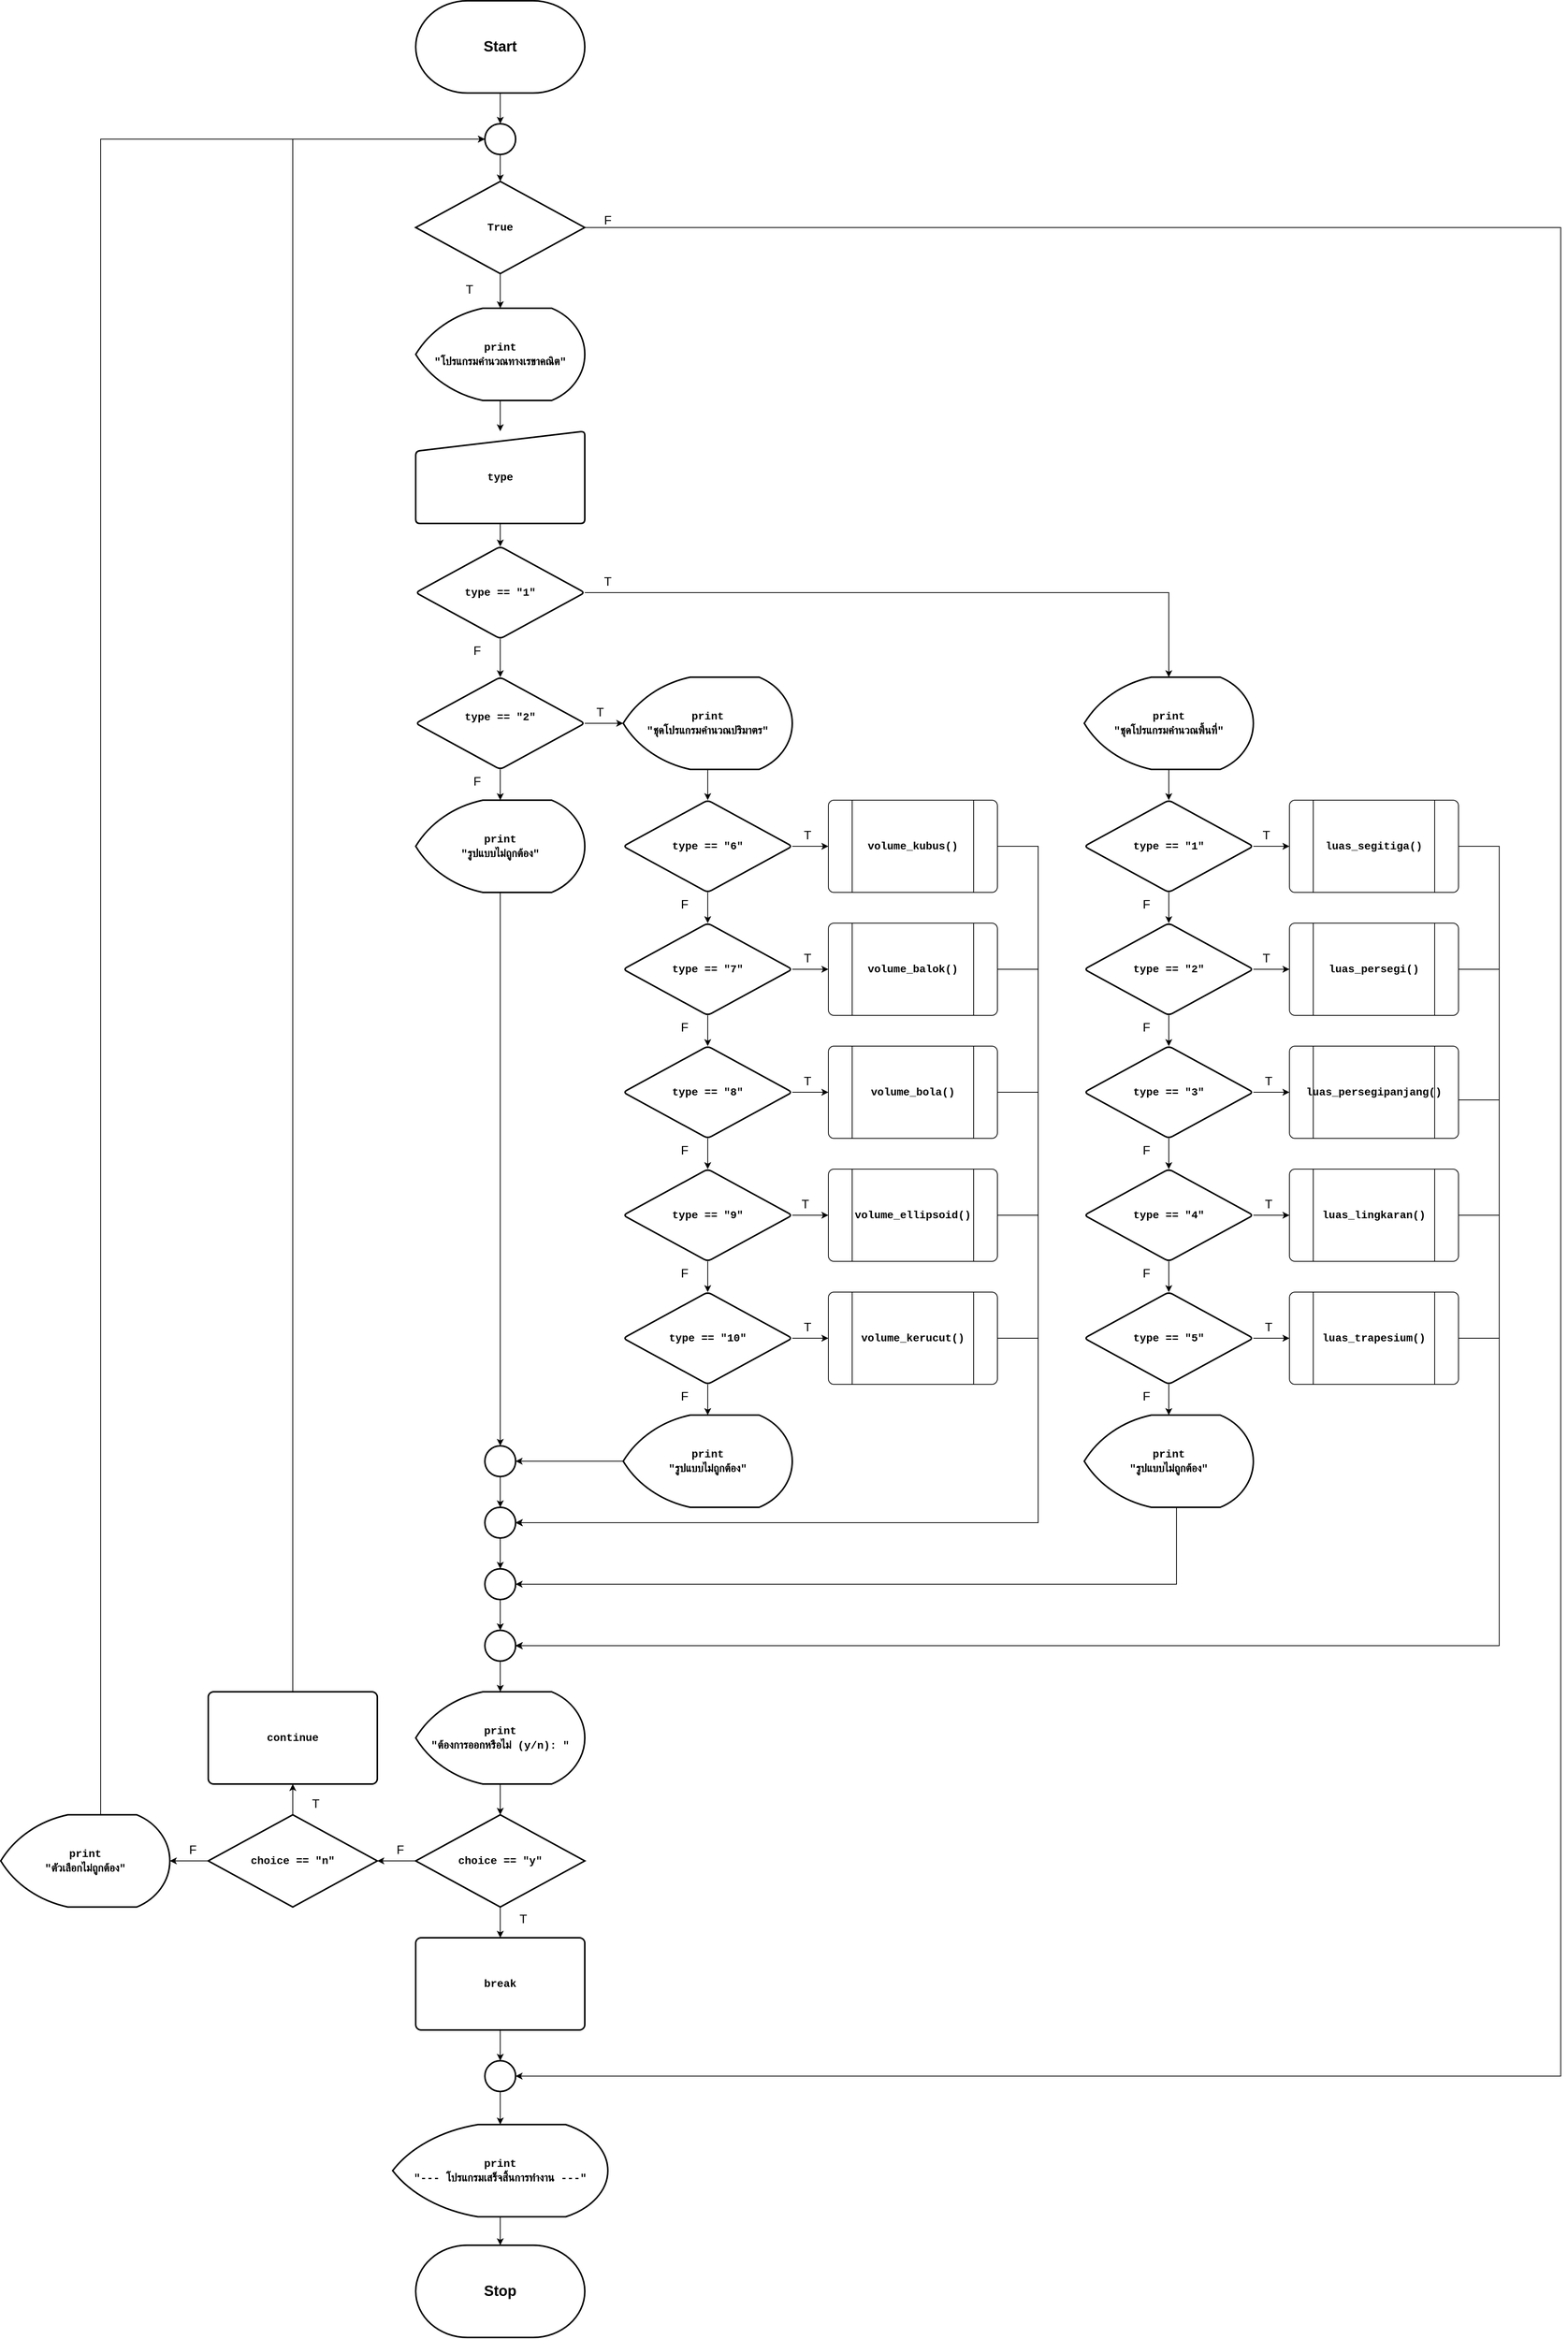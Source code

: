 <mxfile version="24.0.5" type="device">
  <diagram name="หน้า-1" id="QfzlwA46AcRnnT4IiiiT">
    <mxGraphModel dx="2261" dy="738" grid="1" gridSize="10" guides="1" tooltips="1" connect="1" arrows="1" fold="1" page="1" pageScale="1" pageWidth="827" pageHeight="1169" math="0" shadow="0">
      <root>
        <mxCell id="0" />
        <mxCell id="1" parent="0" />
        <mxCell id="ubIxdNycS7pCgQgCPDq5-161" value="" style="edgeStyle=orthogonalEdgeStyle;rounded=0;orthogonalLoop=1;jettySize=auto;html=1;" edge="1" parent="1" source="ubIxdNycS7pCgQgCPDq5-1" target="ubIxdNycS7pCgQgCPDq5-105">
          <mxGeometry relative="1" as="geometry" />
        </mxCell>
        <mxCell id="ubIxdNycS7pCgQgCPDq5-1" value="&lt;font style=&quot;font-size: 19px;&quot;&gt;&lt;span style=&quot;font-size: 19px;&quot;&gt;Start&lt;/span&gt;&lt;/font&gt;" style="strokeWidth=2;html=1;shape=mxgraph.flowchart.terminator;whiteSpace=wrap;labelBackgroundColor=none;fontColor=default;fontSize=19;fontStyle=1" vertex="1" parent="1">
          <mxGeometry x="290" y="80" width="220" height="120" as="geometry" />
        </mxCell>
        <mxCell id="ubIxdNycS7pCgQgCPDq5-2" value="&lt;font style=&quot;font-size: 19px;&quot;&gt;&lt;span style=&quot;font-size: 19px;&quot;&gt;Stop&lt;/span&gt;&lt;/font&gt;" style="strokeWidth=2;html=1;shape=mxgraph.flowchart.terminator;whiteSpace=wrap;labelBackgroundColor=none;fontColor=default;fontSize=19;fontStyle=1" vertex="1" parent="1">
          <mxGeometry x="290" y="3000" width="220" height="120" as="geometry" />
        </mxCell>
        <mxCell id="ubIxdNycS7pCgQgCPDq5-159" value="" style="edgeStyle=orthogonalEdgeStyle;rounded=0;orthogonalLoop=1;jettySize=auto;html=1;" edge="1" parent="1" source="ubIxdNycS7pCgQgCPDq5-3" target="ubIxdNycS7pCgQgCPDq5-5">
          <mxGeometry relative="1" as="geometry" />
        </mxCell>
        <mxCell id="ubIxdNycS7pCgQgCPDq5-3" value="&lt;div style=&quot;font-family: Consolas, &amp;quot;Courier New&amp;quot;, monospace; font-size: 14px; line-height: 19px; white-space: pre;&quot;&gt;&lt;span style=&quot;font-size: 14px;&quot;&gt;True&lt;/span&gt;&lt;/div&gt;" style="rhombus;whiteSpace=wrap;html=1;strokeWidth=2;labelBackgroundColor=none;fontColor=default;fontSize=14;fontStyle=1" vertex="1" parent="1">
          <mxGeometry x="290" y="315" width="220" height="120" as="geometry" />
        </mxCell>
        <mxCell id="ubIxdNycS7pCgQgCPDq5-8" value="" style="edgeStyle=orthogonalEdgeStyle;rounded=0;orthogonalLoop=1;jettySize=auto;html=1;labelBackgroundColor=none;fontColor=default;fontSize=14;fontStyle=1" edge="1" parent="1" source="ubIxdNycS7pCgQgCPDq5-5" target="ubIxdNycS7pCgQgCPDq5-7">
          <mxGeometry relative="1" as="geometry" />
        </mxCell>
        <mxCell id="ubIxdNycS7pCgQgCPDq5-5" value="&lt;div style=&quot;font-family: Consolas, &amp;quot;Courier New&amp;quot;, monospace; font-size: 14px; line-height: 19px; white-space: pre;&quot;&gt;&lt;div style=&quot;line-height: 19px; font-size: 14px;&quot;&gt;&lt;span style=&quot;font-size: 14px;&quot;&gt;print&lt;/span&gt;&lt;/div&gt;&lt;/div&gt;&lt;div style=&quot;font-family: Consolas, &amp;quot;Courier New&amp;quot;, monospace; font-size: 14px; line-height: 19px; white-space: pre;&quot;&gt;&lt;span style=&quot;font-size: 14px;&quot;&gt;&quot;&lt;/span&gt;&lt;span style=&quot;font-size: 14px;&quot;&gt;โปรแกรมคำนวณทางเรขาคณิต&lt;/span&gt;&lt;span style=&quot;font-size: 14px;&quot;&gt;&quot;&lt;/span&gt;&lt;br style=&quot;font-size: 14px;&quot;&gt;&lt;/div&gt;" style="strokeWidth=2;html=1;shape=mxgraph.flowchart.display;whiteSpace=wrap;labelBackgroundColor=none;fontColor=default;fontSize=14;fontStyle=1" vertex="1" parent="1">
          <mxGeometry x="290" y="480" width="220" height="120" as="geometry" />
        </mxCell>
        <mxCell id="ubIxdNycS7pCgQgCPDq5-10" value="" style="edgeStyle=orthogonalEdgeStyle;rounded=0;orthogonalLoop=1;jettySize=auto;html=1;labelBackgroundColor=none;fontColor=default;fontSize=14;fontStyle=1" edge="1" parent="1" source="ubIxdNycS7pCgQgCPDq5-7" target="ubIxdNycS7pCgQgCPDq5-9">
          <mxGeometry relative="1" as="geometry" />
        </mxCell>
        <mxCell id="ubIxdNycS7pCgQgCPDq5-7" value="&lt;div style=&quot;font-family: Consolas, &amp;quot;Courier New&amp;quot;, monospace; font-size: 14px; line-height: 19px; white-space: pre;&quot;&gt;&lt;span style=&quot;font-size: 14px;&quot;&gt;type&lt;/span&gt;&lt;/div&gt;" style="html=1;strokeWidth=2;shape=manualInput;whiteSpace=wrap;rounded=1;size=26;arcSize=11;labelBackgroundColor=none;fontColor=default;fontSize=14;fontStyle=1" vertex="1" parent="1">
          <mxGeometry x="290" y="640" width="220" height="120" as="geometry" />
        </mxCell>
        <mxCell id="ubIxdNycS7pCgQgCPDq5-12" value="" style="edgeStyle=orthogonalEdgeStyle;rounded=0;orthogonalLoop=1;jettySize=auto;html=1;labelBackgroundColor=none;fontColor=default;fontSize=14;fontStyle=1" edge="1" parent="1" source="ubIxdNycS7pCgQgCPDq5-9" target="ubIxdNycS7pCgQgCPDq5-11">
          <mxGeometry relative="1" as="geometry" />
        </mxCell>
        <mxCell id="ubIxdNycS7pCgQgCPDq5-16" style="edgeStyle=orthogonalEdgeStyle;rounded=0;orthogonalLoop=1;jettySize=auto;html=1;labelBackgroundColor=none;fontColor=default;fontSize=14;fontStyle=1" edge="1" parent="1" source="ubIxdNycS7pCgQgCPDq5-9" target="ubIxdNycS7pCgQgCPDq5-14">
          <mxGeometry relative="1" as="geometry" />
        </mxCell>
        <mxCell id="ubIxdNycS7pCgQgCPDq5-9" value="&lt;div style=&quot;font-family: Consolas, &amp;quot;Courier New&amp;quot;, monospace; font-size: 14px; line-height: 19px; white-space: pre;&quot;&gt;&lt;span style=&quot;font-size: 14px;&quot;&gt;type&lt;/span&gt; == &lt;span style=&quot;font-size: 14px;&quot;&gt;&quot;1&quot;&lt;/span&gt;&lt;/div&gt;" style="rhombus;whiteSpace=wrap;html=1;strokeWidth=2;rounded=1;arcSize=11;labelBackgroundColor=none;fontColor=default;fontSize=14;fontStyle=1" vertex="1" parent="1">
          <mxGeometry x="290" y="790" width="220" height="120" as="geometry" />
        </mxCell>
        <mxCell id="ubIxdNycS7pCgQgCPDq5-15" value="" style="edgeStyle=orthogonalEdgeStyle;rounded=0;orthogonalLoop=1;jettySize=auto;html=1;labelBackgroundColor=none;fontColor=default;fontSize=14;fontStyle=1" edge="1" parent="1" source="ubIxdNycS7pCgQgCPDq5-11" target="ubIxdNycS7pCgQgCPDq5-13">
          <mxGeometry relative="1" as="geometry" />
        </mxCell>
        <mxCell id="ubIxdNycS7pCgQgCPDq5-18" value="" style="edgeStyle=orthogonalEdgeStyle;rounded=0;orthogonalLoop=1;jettySize=auto;html=1;labelBackgroundColor=none;fontColor=default;fontSize=14;fontStyle=1" edge="1" parent="1" source="ubIxdNycS7pCgQgCPDq5-11" target="ubIxdNycS7pCgQgCPDq5-17">
          <mxGeometry relative="1" as="geometry" />
        </mxCell>
        <mxCell id="ubIxdNycS7pCgQgCPDq5-11" value="&#xa;&lt;div style=&quot;font-family: Consolas, &amp;quot;Courier New&amp;quot;, monospace; font-size: 14px; line-height: 19px; white-space: pre;&quot;&gt;&lt;div style=&quot;font-size: 14px;&quot;&gt;&lt;span style=&quot;font-size: 14px;&quot;&gt;type&lt;/span&gt;&lt;span style=&quot;font-size: 14px;&quot;&gt; == &lt;/span&gt;&lt;span style=&quot;font-size: 14px;&quot;&gt;&quot;2&quot;&lt;/span&gt;&lt;/div&gt;&lt;/div&gt;&#xa;&#xa;" style="rhombus;whiteSpace=wrap;html=1;strokeWidth=2;rounded=1;arcSize=11;labelBackgroundColor=none;fontColor=default;fontSize=14;fontStyle=1" vertex="1" parent="1">
          <mxGeometry x="290" y="960" width="220" height="120" as="geometry" />
        </mxCell>
        <mxCell id="ubIxdNycS7pCgQgCPDq5-32" value="" style="edgeStyle=orthogonalEdgeStyle;rounded=0;orthogonalLoop=1;jettySize=auto;html=1;labelBackgroundColor=none;fontColor=default;fontSize=14;fontStyle=1" edge="1" parent="1" source="ubIxdNycS7pCgQgCPDq5-13" target="ubIxdNycS7pCgQgCPDq5-28">
          <mxGeometry relative="1" as="geometry" />
        </mxCell>
        <mxCell id="ubIxdNycS7pCgQgCPDq5-13" value="&lt;div style=&quot;font-family: Consolas, &amp;quot;Courier New&amp;quot;, monospace; font-size: 14px; line-height: 19px; white-space: pre;&quot;&gt;&lt;div style=&quot;line-height: 19px; font-size: 14px;&quot;&gt;&lt;span style=&quot;font-size: 14px;&quot;&gt;print&lt;/span&gt;&lt;/div&gt;&lt;/div&gt;&lt;div style=&quot;font-family: Consolas, &amp;quot;Courier New&amp;quot;, monospace; font-size: 14px; line-height: 19px; white-space: pre;&quot;&gt;&lt;span style=&quot;font-size: 14px;&quot;&gt;&quot;&lt;/span&gt;&lt;span style=&quot;font-size: 14px;&quot;&gt;ชุดโปรแกรมคำนวณปริมาตร&lt;/span&gt;&lt;span style=&quot;font-size: 14px;&quot;&gt;&quot;&lt;/span&gt;&lt;br style=&quot;font-size: 14px;&quot;&gt;&lt;/div&gt;" style="strokeWidth=2;html=1;shape=mxgraph.flowchart.display;whiteSpace=wrap;labelBackgroundColor=none;fontColor=default;fontSize=14;fontStyle=1" vertex="1" parent="1">
          <mxGeometry x="560" y="960" width="220" height="120" as="geometry" />
        </mxCell>
        <mxCell id="ubIxdNycS7pCgQgCPDq5-77" style="edgeStyle=orthogonalEdgeStyle;rounded=0;orthogonalLoop=1;jettySize=auto;html=1;entryX=0.5;entryY=0;entryDx=0;entryDy=0;labelBackgroundColor=none;fontColor=default;fontSize=14;fontStyle=1" edge="1" parent="1" source="ubIxdNycS7pCgQgCPDq5-14" target="ubIxdNycS7pCgQgCPDq5-58">
          <mxGeometry relative="1" as="geometry" />
        </mxCell>
        <mxCell id="ubIxdNycS7pCgQgCPDq5-14" value="&lt;div style=&quot;font-family: Consolas, &amp;quot;Courier New&amp;quot;, monospace; font-size: 14px; line-height: 19px; white-space: pre;&quot;&gt;&lt;div style=&quot;line-height: 19px; font-size: 14px;&quot;&gt;&lt;span style=&quot;font-size: 14px;&quot;&gt;print&lt;/span&gt;&lt;/div&gt;&lt;/div&gt;&lt;div style=&quot;font-family: Consolas, &amp;quot;Courier New&amp;quot;, monospace; font-size: 14px; line-height: 19px; white-space: pre;&quot;&gt;&lt;span style=&quot;font-size: 14px;&quot;&gt;&quot;&lt;/span&gt;&lt;span style=&quot;font-size: 14px;&quot;&gt;ชุดโปรแกรมคำนวณพื้นที่&lt;/span&gt;&lt;span style=&quot;font-size: 14px;&quot;&gt;&quot;&lt;/span&gt;&lt;br style=&quot;font-size: 14px;&quot;&gt;&lt;/div&gt;" style="strokeWidth=2;html=1;shape=mxgraph.flowchart.display;whiteSpace=wrap;labelBackgroundColor=none;fontColor=default;fontSize=14;fontStyle=1" vertex="1" parent="1">
          <mxGeometry x="1160" y="960" width="220" height="120" as="geometry" />
        </mxCell>
        <mxCell id="ubIxdNycS7pCgQgCPDq5-49" value="" style="edgeStyle=orthogonalEdgeStyle;rounded=0;orthogonalLoop=1;jettySize=auto;html=1;labelBackgroundColor=none;fontColor=default;fontSize=14;fontStyle=1" edge="1" parent="1" source="ubIxdNycS7pCgQgCPDq5-17" target="ubIxdNycS7pCgQgCPDq5-48">
          <mxGeometry relative="1" as="geometry" />
        </mxCell>
        <mxCell id="ubIxdNycS7pCgQgCPDq5-17" value="&lt;div style=&quot;font-family: Consolas, &amp;quot;Courier New&amp;quot;, monospace; font-size: 14px; line-height: 19px; white-space: pre;&quot;&gt;&lt;div style=&quot;line-height: 19px; font-size: 14px;&quot;&gt;&lt;span style=&quot;font-size: 14px;&quot;&gt;print&lt;/span&gt;&lt;/div&gt;&lt;/div&gt;&lt;div style=&quot;font-family: Consolas, &amp;quot;Courier New&amp;quot;, monospace; font-size: 14px; line-height: 19px; white-space: pre;&quot;&gt;&lt;span style=&quot;font-size: 14px;&quot;&gt;&quot;รูปแบบไม่ถูกต้อง&quot;&lt;/span&gt;&lt;/div&gt;" style="strokeWidth=2;html=1;shape=mxgraph.flowchart.display;whiteSpace=wrap;labelBackgroundColor=none;fontColor=default;fontSize=14;fontStyle=1" vertex="1" parent="1">
          <mxGeometry x="290" y="1120" width="220" height="120" as="geometry" />
        </mxCell>
        <mxCell id="ubIxdNycS7pCgQgCPDq5-21" value="" style="edgeStyle=orthogonalEdgeStyle;rounded=0;orthogonalLoop=1;jettySize=auto;html=1;labelBackgroundColor=none;fontColor=default;fontSize=14;fontStyle=1" edge="1" parent="1" source="ubIxdNycS7pCgQgCPDq5-19" target="ubIxdNycS7pCgQgCPDq5-20">
          <mxGeometry relative="1" as="geometry" />
        </mxCell>
        <mxCell id="ubIxdNycS7pCgQgCPDq5-19" value="&lt;div style=&quot;font-family: Consolas, &amp;quot;Courier New&amp;quot;, monospace; font-size: 14px; line-height: 19px; white-space: pre;&quot;&gt;&lt;div style=&quot;line-height: 19px; font-size: 14px;&quot;&gt;&lt;span style=&quot;font-size: 14px;&quot;&gt;print&lt;/span&gt;&lt;/div&gt;&lt;/div&gt;&lt;div style=&quot;font-family: Consolas, &amp;quot;Courier New&amp;quot;, monospace; font-size: 14px; line-height: 19px; white-space: pre;&quot;&gt;&lt;div style=&quot;line-height: 19px; font-size: 14px;&quot;&gt;&lt;span style=&quot;font-size: 14px;&quot;&gt;&quot;ต้องการออกหรือไม่ (y/n): &quot;&lt;/span&gt;&lt;/div&gt;&lt;/div&gt;" style="strokeWidth=2;html=1;shape=mxgraph.flowchart.display;whiteSpace=wrap;labelBackgroundColor=none;fontColor=default;fontSize=14;fontStyle=1" vertex="1" parent="1">
          <mxGeometry x="290" y="2280" width="220" height="120" as="geometry" />
        </mxCell>
        <mxCell id="ubIxdNycS7pCgQgCPDq5-23" value="" style="edgeStyle=orthogonalEdgeStyle;rounded=0;orthogonalLoop=1;jettySize=auto;html=1;labelBackgroundColor=none;fontColor=default;fontSize=14;fontStyle=1" edge="1" parent="1" source="ubIxdNycS7pCgQgCPDq5-20" target="ubIxdNycS7pCgQgCPDq5-22">
          <mxGeometry relative="1" as="geometry" />
        </mxCell>
        <mxCell id="ubIxdNycS7pCgQgCPDq5-102" value="" style="edgeStyle=orthogonalEdgeStyle;rounded=0;orthogonalLoop=1;jettySize=auto;html=1;labelBackgroundColor=none;fontColor=default;fontSize=14;fontStyle=1" edge="1" parent="1" source="ubIxdNycS7pCgQgCPDq5-20" target="ubIxdNycS7pCgQgCPDq5-101">
          <mxGeometry relative="1" as="geometry" />
        </mxCell>
        <mxCell id="ubIxdNycS7pCgQgCPDq5-20" value="&lt;div style=&quot;font-family: Consolas, &amp;quot;Courier New&amp;quot;, monospace; font-size: 14px; line-height: 19px; white-space: pre;&quot;&gt;&lt;span style=&quot;font-size: 14px;&quot;&gt;choice &lt;/span&gt;== &lt;span style=&quot;font-size: 14px;&quot;&gt;&quot;y&quot;&lt;/span&gt;&lt;/div&gt;" style="rhombus;whiteSpace=wrap;html=1;strokeWidth=2;labelBackgroundColor=none;fontColor=default;fontSize=14;fontStyle=1" vertex="1" parent="1">
          <mxGeometry x="290" y="2440" width="220" height="120" as="geometry" />
        </mxCell>
        <mxCell id="ubIxdNycS7pCgQgCPDq5-95" value="" style="edgeStyle=orthogonalEdgeStyle;rounded=0;orthogonalLoop=1;jettySize=auto;html=1;labelBackgroundColor=none;fontColor=default;fontSize=14;fontStyle=1" edge="1" parent="1" source="ubIxdNycS7pCgQgCPDq5-22" target="ubIxdNycS7pCgQgCPDq5-24">
          <mxGeometry relative="1" as="geometry" />
        </mxCell>
        <mxCell id="ubIxdNycS7pCgQgCPDq5-104" style="edgeStyle=orthogonalEdgeStyle;rounded=0;orthogonalLoop=1;jettySize=auto;html=1;entryX=0;entryY=0.5;entryDx=0;entryDy=0;exitX=0.5;exitY=0;exitDx=0;exitDy=0;labelBackgroundColor=none;fontColor=default;fontSize=14;fontStyle=1" edge="1" parent="1" source="ubIxdNycS7pCgQgCPDq5-109" target="ubIxdNycS7pCgQgCPDq5-105">
          <mxGeometry relative="1" as="geometry">
            <mxPoint x="100" y="360" as="targetPoint" />
            <mxPoint x="130" y="2340" as="sourcePoint" />
            <Array as="points">
              <mxPoint x="130" y="260" />
            </Array>
          </mxGeometry>
        </mxCell>
        <mxCell id="ubIxdNycS7pCgQgCPDq5-110" value="" style="edgeStyle=orthogonalEdgeStyle;rounded=0;orthogonalLoop=1;jettySize=auto;html=1;labelBackgroundColor=none;fontColor=default;fontSize=14;fontStyle=1" edge="1" parent="1" source="ubIxdNycS7pCgQgCPDq5-22" target="ubIxdNycS7pCgQgCPDq5-109">
          <mxGeometry relative="1" as="geometry" />
        </mxCell>
        <mxCell id="ubIxdNycS7pCgQgCPDq5-22" value="&lt;div style=&quot;font-family: Consolas, &amp;quot;Courier New&amp;quot;, monospace; font-size: 14px; line-height: 19px; white-space: pre;&quot;&gt;&lt;span style=&quot;font-size: 14px;&quot;&gt;choice &lt;/span&gt;== &lt;span style=&quot;font-size: 14px;&quot;&gt;&quot;&lt;/span&gt;&lt;span style=&quot;font-size: 14px;&quot;&gt;n&lt;/span&gt;&lt;span style=&quot;font-size: 14px;&quot;&gt;&quot;&lt;/span&gt;&lt;br style=&quot;font-size: 14px;&quot;&gt;&lt;/div&gt;" style="rhombus;whiteSpace=wrap;html=1;strokeWidth=2;labelBackgroundColor=none;fontColor=default;fontSize=14;fontStyle=1" vertex="1" parent="1">
          <mxGeometry x="20" y="2440" width="220" height="120" as="geometry" />
        </mxCell>
        <mxCell id="ubIxdNycS7pCgQgCPDq5-108" style="edgeStyle=orthogonalEdgeStyle;rounded=0;orthogonalLoop=1;jettySize=auto;html=1;entryX=0;entryY=0.5;entryDx=0;entryDy=0;labelBackgroundColor=none;fontColor=default;fontSize=14;fontStyle=1" edge="1" parent="1" source="ubIxdNycS7pCgQgCPDq5-24" target="ubIxdNycS7pCgQgCPDq5-105">
          <mxGeometry relative="1" as="geometry">
            <Array as="points">
              <mxPoint x="-120" y="260" />
            </Array>
          </mxGeometry>
        </mxCell>
        <mxCell id="ubIxdNycS7pCgQgCPDq5-24" value="&lt;div style=&quot;font-family: Consolas, &amp;quot;Courier New&amp;quot;, monospace; font-size: 14px; line-height: 19px; white-space: pre;&quot;&gt;&lt;div style=&quot;line-height: 19px; font-size: 14px;&quot;&gt;&lt;span style=&quot;font-size: 14px;&quot;&gt;print&lt;/span&gt;&lt;/div&gt;&lt;/div&gt;&lt;div style=&quot;font-family: Consolas, &amp;quot;Courier New&amp;quot;, monospace; font-size: 14px; line-height: 19px; white-space: pre;&quot;&gt;&lt;span style=&quot;font-size: 14px;&quot;&gt;&quot;&lt;/span&gt;&lt;span style=&quot;font-size: 14px;&quot;&gt;ตัวเลือกไม่ถูกต้อง&lt;/span&gt;&lt;span style=&quot;font-size: 14px;&quot;&gt;&quot;&lt;/span&gt;&lt;br style=&quot;font-size: 14px;&quot;&gt;&lt;/div&gt;" style="strokeWidth=2;html=1;shape=mxgraph.flowchart.display;whiteSpace=wrap;labelBackgroundColor=none;fontColor=default;fontSize=14;fontStyle=1" vertex="1" parent="1">
          <mxGeometry x="-250" y="2440" width="220" height="120" as="geometry" />
        </mxCell>
        <mxCell id="ubIxdNycS7pCgQgCPDq5-33" value="" style="edgeStyle=orthogonalEdgeStyle;rounded=0;orthogonalLoop=1;jettySize=auto;html=1;labelBackgroundColor=none;fontColor=default;fontSize=14;fontStyle=1" edge="1" parent="1" source="ubIxdNycS7pCgQgCPDq5-28" target="ubIxdNycS7pCgQgCPDq5-29">
          <mxGeometry relative="1" as="geometry" />
        </mxCell>
        <mxCell id="ubIxdNycS7pCgQgCPDq5-51" value="" style="edgeStyle=orthogonalEdgeStyle;rounded=0;orthogonalLoop=1;jettySize=auto;html=1;labelBackgroundColor=none;fontColor=default;fontSize=14;fontStyle=1" edge="1" parent="1" source="ubIxdNycS7pCgQgCPDq5-28" target="ubIxdNycS7pCgQgCPDq5-43">
          <mxGeometry relative="1" as="geometry" />
        </mxCell>
        <mxCell id="ubIxdNycS7pCgQgCPDq5-28" value="&lt;br style=&quot;font-size: 14px;&quot;&gt;&lt;div style=&quot;font-family: Consolas, &amp;quot;Courier New&amp;quot;, monospace; font-size: 14px; line-height: 19px; white-space: pre;&quot;&gt;&lt;div style=&quot;font-size: 14px;&quot;&gt;&lt;span style=&quot;font-size: 14px;&quot;&gt;type&lt;/span&gt;&lt;span style=&quot;font-size: 14px;&quot;&gt; == &lt;/span&gt;&lt;span style=&quot;font-size: 14px;&quot;&gt;&quot;6&quot;&lt;/span&gt;&lt;/div&gt;&lt;/div&gt;&lt;div style=&quot;font-size: 14px;&quot;&gt;&lt;br style=&quot;font-size: 14px;&quot;&gt;&lt;/div&gt;" style="rhombus;whiteSpace=wrap;html=1;strokeWidth=2;rounded=1;arcSize=11;labelBackgroundColor=none;fontColor=default;fontSize=14;fontStyle=1" vertex="1" parent="1">
          <mxGeometry x="560" y="1120" width="220" height="120" as="geometry" />
        </mxCell>
        <mxCell id="ubIxdNycS7pCgQgCPDq5-34" value="" style="edgeStyle=orthogonalEdgeStyle;rounded=0;orthogonalLoop=1;jettySize=auto;html=1;labelBackgroundColor=none;fontColor=default;fontSize=14;fontStyle=1" edge="1" parent="1" source="ubIxdNycS7pCgQgCPDq5-29" target="ubIxdNycS7pCgQgCPDq5-30">
          <mxGeometry relative="1" as="geometry" />
        </mxCell>
        <mxCell id="ubIxdNycS7pCgQgCPDq5-52" value="" style="edgeStyle=orthogonalEdgeStyle;rounded=0;orthogonalLoop=1;jettySize=auto;html=1;labelBackgroundColor=none;fontColor=default;fontSize=14;fontStyle=1" edge="1" parent="1" source="ubIxdNycS7pCgQgCPDq5-29" target="ubIxdNycS7pCgQgCPDq5-44">
          <mxGeometry relative="1" as="geometry" />
        </mxCell>
        <mxCell id="ubIxdNycS7pCgQgCPDq5-29" value="&lt;br style=&quot;font-size: 14px;&quot;&gt;&lt;div style=&quot;font-family: Consolas, &amp;quot;Courier New&amp;quot;, monospace; font-size: 14px; line-height: 19px; white-space: pre;&quot;&gt;&lt;div style=&quot;font-size: 14px;&quot;&gt;&lt;span style=&quot;font-size: 14px;&quot;&gt;type&lt;/span&gt;&lt;span style=&quot;font-size: 14px;&quot;&gt; == &lt;/span&gt;&lt;span style=&quot;font-size: 14px;&quot;&gt;&quot;7&quot;&lt;/span&gt;&lt;/div&gt;&lt;/div&gt;&lt;div style=&quot;font-size: 14px;&quot;&gt;&lt;br style=&quot;font-size: 14px;&quot;&gt;&lt;/div&gt;" style="rhombus;whiteSpace=wrap;html=1;strokeWidth=2;rounded=1;arcSize=11;labelBackgroundColor=none;fontColor=default;fontSize=14;fontStyle=1" vertex="1" parent="1">
          <mxGeometry x="560" y="1280" width="220" height="120" as="geometry" />
        </mxCell>
        <mxCell id="ubIxdNycS7pCgQgCPDq5-35" value="" style="edgeStyle=orthogonalEdgeStyle;rounded=0;orthogonalLoop=1;jettySize=auto;html=1;labelBackgroundColor=none;fontColor=default;fontSize=14;fontStyle=1" edge="1" parent="1" source="ubIxdNycS7pCgQgCPDq5-30" target="ubIxdNycS7pCgQgCPDq5-31">
          <mxGeometry relative="1" as="geometry" />
        </mxCell>
        <mxCell id="ubIxdNycS7pCgQgCPDq5-53" value="" style="edgeStyle=orthogonalEdgeStyle;rounded=0;orthogonalLoop=1;jettySize=auto;html=1;labelBackgroundColor=none;fontColor=default;fontSize=14;fontStyle=1" edge="1" parent="1" source="ubIxdNycS7pCgQgCPDq5-30" target="ubIxdNycS7pCgQgCPDq5-45">
          <mxGeometry relative="1" as="geometry" />
        </mxCell>
        <mxCell id="ubIxdNycS7pCgQgCPDq5-30" value="&lt;br style=&quot;font-size: 14px;&quot;&gt;&lt;div style=&quot;font-family: Consolas, &amp;quot;Courier New&amp;quot;, monospace; font-size: 14px; line-height: 19px; white-space: pre;&quot;&gt;&lt;div style=&quot;font-size: 14px;&quot;&gt;&lt;span style=&quot;font-size: 14px;&quot;&gt;type&lt;/span&gt;&lt;span style=&quot;font-size: 14px;&quot;&gt; == &lt;/span&gt;&lt;span style=&quot;font-size: 14px;&quot;&gt;&quot;8&quot;&lt;/span&gt;&lt;/div&gt;&lt;/div&gt;&lt;div style=&quot;font-size: 14px;&quot;&gt;&lt;br style=&quot;font-size: 14px;&quot;&gt;&lt;/div&gt;" style="rhombus;whiteSpace=wrap;html=1;strokeWidth=2;rounded=1;arcSize=11;labelBackgroundColor=none;fontColor=default;fontSize=14;fontStyle=1" vertex="1" parent="1">
          <mxGeometry x="560" y="1440" width="220" height="120" as="geometry" />
        </mxCell>
        <mxCell id="ubIxdNycS7pCgQgCPDq5-38" value="" style="edgeStyle=orthogonalEdgeStyle;rounded=0;orthogonalLoop=1;jettySize=auto;html=1;labelBackgroundColor=none;fontColor=default;fontSize=14;fontStyle=1" edge="1" parent="1" source="ubIxdNycS7pCgQgCPDq5-31" target="ubIxdNycS7pCgQgCPDq5-36">
          <mxGeometry relative="1" as="geometry" />
        </mxCell>
        <mxCell id="ubIxdNycS7pCgQgCPDq5-54" value="" style="edgeStyle=orthogonalEdgeStyle;rounded=0;orthogonalLoop=1;jettySize=auto;html=1;labelBackgroundColor=none;fontColor=default;fontSize=14;fontStyle=1" edge="1" parent="1" source="ubIxdNycS7pCgQgCPDq5-31" target="ubIxdNycS7pCgQgCPDq5-46">
          <mxGeometry relative="1" as="geometry" />
        </mxCell>
        <mxCell id="ubIxdNycS7pCgQgCPDq5-31" value="&lt;br style=&quot;font-size: 14px;&quot;&gt;&lt;div style=&quot;font-family: Consolas, &amp;quot;Courier New&amp;quot;, monospace; font-size: 14px; line-height: 19px; white-space: pre;&quot;&gt;&lt;div style=&quot;font-size: 14px;&quot;&gt;&lt;span style=&quot;font-size: 14px;&quot;&gt;type&lt;/span&gt;&lt;span style=&quot;font-size: 14px;&quot;&gt; == &lt;/span&gt;&lt;span style=&quot;font-size: 14px;&quot;&gt;&quot;9&quot;&lt;/span&gt;&lt;/div&gt;&lt;/div&gt;&lt;div style=&quot;font-size: 14px;&quot;&gt;&lt;br style=&quot;font-size: 14px;&quot;&gt;&lt;/div&gt;" style="rhombus;whiteSpace=wrap;html=1;strokeWidth=2;rounded=1;arcSize=11;labelBackgroundColor=none;fontColor=default;fontSize=14;fontStyle=1" vertex="1" parent="1">
          <mxGeometry x="560" y="1600" width="220" height="120" as="geometry" />
        </mxCell>
        <mxCell id="ubIxdNycS7pCgQgCPDq5-39" value="" style="edgeStyle=orthogonalEdgeStyle;rounded=0;orthogonalLoop=1;jettySize=auto;html=1;labelBackgroundColor=none;fontColor=default;fontSize=14;fontStyle=1" edge="1" parent="1" source="ubIxdNycS7pCgQgCPDq5-36" target="ubIxdNycS7pCgQgCPDq5-37">
          <mxGeometry relative="1" as="geometry" />
        </mxCell>
        <mxCell id="ubIxdNycS7pCgQgCPDq5-55" value="" style="edgeStyle=orthogonalEdgeStyle;rounded=0;orthogonalLoop=1;jettySize=auto;html=1;labelBackgroundColor=none;fontColor=default;fontSize=14;fontStyle=1" edge="1" parent="1" source="ubIxdNycS7pCgQgCPDq5-36" target="ubIxdNycS7pCgQgCPDq5-47">
          <mxGeometry relative="1" as="geometry" />
        </mxCell>
        <mxCell id="ubIxdNycS7pCgQgCPDq5-36" value="&lt;br style=&quot;font-size: 14px;&quot;&gt;&lt;div style=&quot;font-family: Consolas, &amp;quot;Courier New&amp;quot;, monospace; font-size: 14px; line-height: 19px; white-space: pre;&quot;&gt;&lt;div style=&quot;font-size: 14px;&quot;&gt;&lt;span style=&quot;font-size: 14px;&quot;&gt;type&lt;/span&gt;&lt;span style=&quot;font-size: 14px;&quot;&gt; == &lt;/span&gt;&lt;span style=&quot;font-size: 14px;&quot;&gt;&quot;10&quot;&lt;/span&gt;&lt;/div&gt;&lt;/div&gt;&lt;div style=&quot;font-size: 14px;&quot;&gt;&lt;br style=&quot;font-size: 14px;&quot;&gt;&lt;/div&gt;" style="rhombus;whiteSpace=wrap;html=1;strokeWidth=2;rounded=1;arcSize=11;labelBackgroundColor=none;fontColor=default;fontSize=14;fontStyle=1" vertex="1" parent="1">
          <mxGeometry x="560" y="1760" width="220" height="120" as="geometry" />
        </mxCell>
        <mxCell id="ubIxdNycS7pCgQgCPDq5-50" style="edgeStyle=orthogonalEdgeStyle;rounded=0;orthogonalLoop=1;jettySize=auto;html=1;entryX=1;entryY=0.5;entryDx=0;entryDy=0;labelBackgroundColor=none;fontColor=default;fontSize=14;fontStyle=1" edge="1" parent="1" source="ubIxdNycS7pCgQgCPDq5-37" target="ubIxdNycS7pCgQgCPDq5-48">
          <mxGeometry relative="1" as="geometry" />
        </mxCell>
        <mxCell id="ubIxdNycS7pCgQgCPDq5-37" value="&lt;div style=&quot;font-family: Consolas, &amp;quot;Courier New&amp;quot;, monospace; font-size: 14px; line-height: 19px; white-space: pre;&quot;&gt;&lt;div style=&quot;line-height: 19px; font-size: 14px;&quot;&gt;&lt;span style=&quot;font-size: 14px;&quot;&gt;print&lt;/span&gt;&lt;/div&gt;&lt;/div&gt;&lt;div style=&quot;font-family: Consolas, &amp;quot;Courier New&amp;quot;, monospace; font-size: 14px; line-height: 19px; white-space: pre;&quot;&gt;&lt;span style=&quot;font-size: 14px;&quot;&gt;&quot;รูปแบบไม่ถูกต้อง&quot;&lt;/span&gt;&lt;/div&gt;" style="strokeWidth=2;html=1;shape=mxgraph.flowchart.display;whiteSpace=wrap;labelBackgroundColor=none;fontColor=default;fontSize=14;fontStyle=1" vertex="1" parent="1">
          <mxGeometry x="560" y="1920" width="220" height="120" as="geometry" />
        </mxCell>
        <mxCell id="ubIxdNycS7pCgQgCPDq5-82" style="edgeStyle=orthogonalEdgeStyle;rounded=0;orthogonalLoop=1;jettySize=auto;html=1;entryX=1;entryY=0.5;entryDx=0;entryDy=0;labelBackgroundColor=none;fontColor=default;fontSize=14;fontStyle=1" edge="1" parent="1" source="ubIxdNycS7pCgQgCPDq5-43" target="ubIxdNycS7pCgQgCPDq5-83">
          <mxGeometry relative="1" as="geometry">
            <mxPoint x="1080" y="2333" as="targetPoint" />
            <Array as="points">
              <mxPoint x="1100" y="1180" />
              <mxPoint x="1100" y="2060" />
            </Array>
          </mxGeometry>
        </mxCell>
        <mxCell id="ubIxdNycS7pCgQgCPDq5-43" value="" style="verticalLabelPosition=bottom;verticalAlign=top;html=1;shape=process;whiteSpace=wrap;rounded=1;size=0.14;arcSize=6;labelBackgroundColor=none;fontColor=default;fontSize=14;fontStyle=1" vertex="1" parent="1">
          <mxGeometry x="827" y="1120" width="220" height="120" as="geometry" />
        </mxCell>
        <mxCell id="ubIxdNycS7pCgQgCPDq5-81" style="edgeStyle=orthogonalEdgeStyle;rounded=0;orthogonalLoop=1;jettySize=auto;html=1;entryX=1;entryY=0.5;entryDx=0;entryDy=0;labelBackgroundColor=none;fontColor=default;fontSize=14;fontStyle=1" edge="1" parent="1" source="ubIxdNycS7pCgQgCPDq5-44" target="ubIxdNycS7pCgQgCPDq5-83">
          <mxGeometry relative="1" as="geometry">
            <mxPoint x="1080" y="2332" as="targetPoint" />
            <Array as="points">
              <mxPoint x="1100" y="1340" />
              <mxPoint x="1100" y="2060" />
            </Array>
          </mxGeometry>
        </mxCell>
        <mxCell id="ubIxdNycS7pCgQgCPDq5-44" value="" style="verticalLabelPosition=bottom;verticalAlign=top;html=1;shape=process;whiteSpace=wrap;rounded=1;size=0.14;arcSize=6;labelBackgroundColor=none;fontColor=default;fontSize=14;fontStyle=1" vertex="1" parent="1">
          <mxGeometry x="827" y="1280" width="220" height="120" as="geometry" />
        </mxCell>
        <mxCell id="ubIxdNycS7pCgQgCPDq5-80" style="edgeStyle=orthogonalEdgeStyle;rounded=0;orthogonalLoop=1;jettySize=auto;html=1;entryX=1;entryY=0.5;entryDx=0;entryDy=0;labelBackgroundColor=none;fontColor=default;fontSize=14;fontStyle=1" edge="1" parent="1" source="ubIxdNycS7pCgQgCPDq5-45" target="ubIxdNycS7pCgQgCPDq5-83">
          <mxGeometry relative="1" as="geometry">
            <mxPoint x="1080" y="2334" as="targetPoint" />
            <Array as="points">
              <mxPoint x="1100" y="1500" />
              <mxPoint x="1100" y="2060" />
            </Array>
          </mxGeometry>
        </mxCell>
        <mxCell id="ubIxdNycS7pCgQgCPDq5-45" value="" style="verticalLabelPosition=bottom;verticalAlign=top;html=1;shape=process;whiteSpace=wrap;rounded=1;size=0.14;arcSize=6;labelBackgroundColor=none;fontColor=default;fontSize=14;fontStyle=1" vertex="1" parent="1">
          <mxGeometry x="827" y="1440" width="220" height="120" as="geometry" />
        </mxCell>
        <mxCell id="ubIxdNycS7pCgQgCPDq5-79" style="edgeStyle=orthogonalEdgeStyle;rounded=0;orthogonalLoop=1;jettySize=auto;html=1;entryX=1;entryY=0.5;entryDx=0;entryDy=0;labelBackgroundColor=none;fontColor=default;fontSize=14;fontStyle=1" edge="1" parent="1" source="ubIxdNycS7pCgQgCPDq5-46" target="ubIxdNycS7pCgQgCPDq5-83">
          <mxGeometry relative="1" as="geometry">
            <mxPoint x="1080" y="2331" as="targetPoint" />
            <Array as="points">
              <mxPoint x="1100" y="1660" />
              <mxPoint x="1100" y="2060" />
            </Array>
          </mxGeometry>
        </mxCell>
        <mxCell id="ubIxdNycS7pCgQgCPDq5-46" value="" style="verticalLabelPosition=bottom;verticalAlign=top;html=1;shape=process;whiteSpace=wrap;rounded=1;size=0.14;arcSize=6;labelBackgroundColor=none;fontColor=default;fontSize=14;fontStyle=1" vertex="1" parent="1">
          <mxGeometry x="827" y="1600" width="220" height="120" as="geometry" />
        </mxCell>
        <mxCell id="ubIxdNycS7pCgQgCPDq5-78" style="edgeStyle=orthogonalEdgeStyle;rounded=0;orthogonalLoop=1;jettySize=auto;html=1;entryX=1;entryY=0.5;entryDx=0;entryDy=0;labelBackgroundColor=none;fontColor=default;fontSize=14;fontStyle=1" edge="1" parent="1" source="ubIxdNycS7pCgQgCPDq5-47" target="ubIxdNycS7pCgQgCPDq5-83">
          <mxGeometry relative="1" as="geometry">
            <mxPoint x="620" y="2140" as="targetPoint" />
            <Array as="points">
              <mxPoint x="1100" y="1820" />
              <mxPoint x="1100" y="2060" />
            </Array>
          </mxGeometry>
        </mxCell>
        <mxCell id="ubIxdNycS7pCgQgCPDq5-47" value="" style="verticalLabelPosition=bottom;verticalAlign=top;html=1;shape=process;whiteSpace=wrap;rounded=1;size=0.14;arcSize=6;labelBackgroundColor=none;fontColor=default;fontSize=14;fontStyle=1" vertex="1" parent="1">
          <mxGeometry x="827" y="1760" width="220" height="120" as="geometry" />
        </mxCell>
        <mxCell id="ubIxdNycS7pCgQgCPDq5-86" value="" style="edgeStyle=orthogonalEdgeStyle;rounded=0;orthogonalLoop=1;jettySize=auto;html=1;labelBackgroundColor=none;fontColor=default;fontSize=14;fontStyle=1" edge="1" parent="1" source="ubIxdNycS7pCgQgCPDq5-48" target="ubIxdNycS7pCgQgCPDq5-83">
          <mxGeometry relative="1" as="geometry" />
        </mxCell>
        <mxCell id="ubIxdNycS7pCgQgCPDq5-48" value="" style="ellipse;whiteSpace=wrap;html=1;strokeWidth=2;labelBackgroundColor=none;fontColor=default;fontSize=14;fontStyle=1" vertex="1" parent="1">
          <mxGeometry x="380" y="1960" width="40" height="40" as="geometry" />
        </mxCell>
        <mxCell id="ubIxdNycS7pCgQgCPDq5-56" value="" style="edgeStyle=orthogonalEdgeStyle;rounded=0;orthogonalLoop=1;jettySize=auto;html=1;labelBackgroundColor=none;fontColor=default;fontSize=14;fontStyle=1" edge="1" parent="1" source="ubIxdNycS7pCgQgCPDq5-58" target="ubIxdNycS7pCgQgCPDq5-61">
          <mxGeometry relative="1" as="geometry" />
        </mxCell>
        <mxCell id="ubIxdNycS7pCgQgCPDq5-57" value="" style="edgeStyle=orthogonalEdgeStyle;rounded=0;orthogonalLoop=1;jettySize=auto;html=1;labelBackgroundColor=none;fontColor=default;fontSize=14;fontStyle=1" edge="1" parent="1" source="ubIxdNycS7pCgQgCPDq5-58" target="ubIxdNycS7pCgQgCPDq5-72">
          <mxGeometry relative="1" as="geometry" />
        </mxCell>
        <mxCell id="ubIxdNycS7pCgQgCPDq5-58" value="&lt;br style=&quot;font-size: 14px;&quot;&gt;&lt;div style=&quot;font-family: Consolas, &amp;quot;Courier New&amp;quot;, monospace; font-size: 14px; line-height: 19px; white-space: pre;&quot;&gt;&lt;div style=&quot;font-size: 14px;&quot;&gt;&lt;span style=&quot;font-size: 14px;&quot;&gt;type&lt;/span&gt;&lt;span style=&quot;font-size: 14px;&quot;&gt; == &lt;/span&gt;&lt;span style=&quot;font-size: 14px;&quot;&gt;&quot;1&quot;&lt;/span&gt;&lt;/div&gt;&lt;/div&gt;&lt;div style=&quot;font-size: 14px;&quot;&gt;&lt;br style=&quot;font-size: 14px;&quot;&gt;&lt;/div&gt;" style="rhombus;whiteSpace=wrap;html=1;strokeWidth=2;rounded=1;arcSize=11;labelBackgroundColor=none;fontColor=default;fontSize=14;fontStyle=1" vertex="1" parent="1">
          <mxGeometry x="1160" y="1120" width="220" height="120" as="geometry" />
        </mxCell>
        <mxCell id="ubIxdNycS7pCgQgCPDq5-59" value="" style="edgeStyle=orthogonalEdgeStyle;rounded=0;orthogonalLoop=1;jettySize=auto;html=1;labelBackgroundColor=none;fontColor=default;fontSize=14;fontStyle=1" edge="1" parent="1" source="ubIxdNycS7pCgQgCPDq5-61" target="ubIxdNycS7pCgQgCPDq5-64">
          <mxGeometry relative="1" as="geometry" />
        </mxCell>
        <mxCell id="ubIxdNycS7pCgQgCPDq5-60" value="" style="edgeStyle=orthogonalEdgeStyle;rounded=0;orthogonalLoop=1;jettySize=auto;html=1;labelBackgroundColor=none;fontColor=default;fontSize=14;fontStyle=1" edge="1" parent="1" source="ubIxdNycS7pCgQgCPDq5-61" target="ubIxdNycS7pCgQgCPDq5-73">
          <mxGeometry relative="1" as="geometry" />
        </mxCell>
        <mxCell id="ubIxdNycS7pCgQgCPDq5-61" value="&lt;br style=&quot;font-size: 14px;&quot;&gt;&lt;div style=&quot;font-family: Consolas, &amp;quot;Courier New&amp;quot;, monospace; font-size: 14px; line-height: 19px; white-space: pre;&quot;&gt;&lt;div style=&quot;font-size: 14px;&quot;&gt;&lt;span style=&quot;font-size: 14px;&quot;&gt;type&lt;/span&gt;&lt;span style=&quot;font-size: 14px;&quot;&gt; == &lt;/span&gt;&lt;span style=&quot;font-size: 14px;&quot;&gt;&quot;2&quot;&lt;/span&gt;&lt;/div&gt;&lt;/div&gt;&lt;div style=&quot;font-size: 14px;&quot;&gt;&lt;br style=&quot;font-size: 14px;&quot;&gt;&lt;/div&gt;" style="rhombus;whiteSpace=wrap;html=1;strokeWidth=2;rounded=1;arcSize=11;labelBackgroundColor=none;fontColor=default;fontSize=14;fontStyle=1" vertex="1" parent="1">
          <mxGeometry x="1160" y="1280" width="220" height="120" as="geometry" />
        </mxCell>
        <mxCell id="ubIxdNycS7pCgQgCPDq5-62" value="" style="edgeStyle=orthogonalEdgeStyle;rounded=0;orthogonalLoop=1;jettySize=auto;html=1;labelBackgroundColor=none;fontColor=default;fontSize=14;fontStyle=1" edge="1" parent="1" source="ubIxdNycS7pCgQgCPDq5-64" target="ubIxdNycS7pCgQgCPDq5-67">
          <mxGeometry relative="1" as="geometry" />
        </mxCell>
        <mxCell id="ubIxdNycS7pCgQgCPDq5-63" value="" style="edgeStyle=orthogonalEdgeStyle;rounded=0;orthogonalLoop=1;jettySize=auto;html=1;labelBackgroundColor=none;fontColor=default;fontSize=14;fontStyle=1" edge="1" parent="1" source="ubIxdNycS7pCgQgCPDq5-64" target="ubIxdNycS7pCgQgCPDq5-74">
          <mxGeometry relative="1" as="geometry" />
        </mxCell>
        <mxCell id="ubIxdNycS7pCgQgCPDq5-64" value="&lt;br style=&quot;font-size: 14px;&quot;&gt;&lt;div style=&quot;font-family: Consolas, &amp;quot;Courier New&amp;quot;, monospace; font-size: 14px; line-height: 19px; white-space: pre;&quot;&gt;&lt;div style=&quot;font-size: 14px;&quot;&gt;&lt;span style=&quot;font-size: 14px;&quot;&gt;type&lt;/span&gt;&lt;span style=&quot;font-size: 14px;&quot;&gt; == &lt;/span&gt;&lt;span style=&quot;font-size: 14px;&quot;&gt;&quot;3&quot;&lt;/span&gt;&lt;/div&gt;&lt;/div&gt;&lt;div style=&quot;font-size: 14px;&quot;&gt;&lt;br style=&quot;font-size: 14px;&quot;&gt;&lt;/div&gt;" style="rhombus;whiteSpace=wrap;html=1;strokeWidth=2;rounded=1;arcSize=11;labelBackgroundColor=none;fontColor=default;fontSize=14;fontStyle=1" vertex="1" parent="1">
          <mxGeometry x="1160" y="1440" width="220" height="120" as="geometry" />
        </mxCell>
        <mxCell id="ubIxdNycS7pCgQgCPDq5-65" value="" style="edgeStyle=orthogonalEdgeStyle;rounded=0;orthogonalLoop=1;jettySize=auto;html=1;labelBackgroundColor=none;fontColor=default;fontSize=14;fontStyle=1" edge="1" parent="1" source="ubIxdNycS7pCgQgCPDq5-67" target="ubIxdNycS7pCgQgCPDq5-70">
          <mxGeometry relative="1" as="geometry" />
        </mxCell>
        <mxCell id="ubIxdNycS7pCgQgCPDq5-66" value="" style="edgeStyle=orthogonalEdgeStyle;rounded=0;orthogonalLoop=1;jettySize=auto;html=1;labelBackgroundColor=none;fontColor=default;fontSize=14;fontStyle=1" edge="1" parent="1" source="ubIxdNycS7pCgQgCPDq5-67" target="ubIxdNycS7pCgQgCPDq5-75">
          <mxGeometry relative="1" as="geometry" />
        </mxCell>
        <mxCell id="ubIxdNycS7pCgQgCPDq5-67" value="&lt;br style=&quot;font-size: 14px;&quot;&gt;&lt;div style=&quot;font-family: Consolas, &amp;quot;Courier New&amp;quot;, monospace; font-size: 14px; line-height: 19px; white-space: pre;&quot;&gt;&lt;div style=&quot;font-size: 14px;&quot;&gt;&lt;span style=&quot;font-size: 14px;&quot;&gt;type&lt;/span&gt;&lt;span style=&quot;font-size: 14px;&quot;&gt; == &lt;/span&gt;&lt;span style=&quot;font-size: 14px;&quot;&gt;&quot;4&quot;&lt;/span&gt;&lt;/div&gt;&lt;/div&gt;&lt;div style=&quot;font-size: 14px;&quot;&gt;&lt;br style=&quot;font-size: 14px;&quot;&gt;&lt;/div&gt;" style="rhombus;whiteSpace=wrap;html=1;strokeWidth=2;rounded=1;arcSize=11;labelBackgroundColor=none;fontColor=default;fontSize=14;fontStyle=1" vertex="1" parent="1">
          <mxGeometry x="1160" y="1600" width="220" height="120" as="geometry" />
        </mxCell>
        <mxCell id="ubIxdNycS7pCgQgCPDq5-68" value="" style="edgeStyle=orthogonalEdgeStyle;rounded=0;orthogonalLoop=1;jettySize=auto;html=1;labelBackgroundColor=none;fontColor=default;fontSize=14;fontStyle=1" edge="1" parent="1" source="ubIxdNycS7pCgQgCPDq5-70" target="ubIxdNycS7pCgQgCPDq5-71">
          <mxGeometry relative="1" as="geometry" />
        </mxCell>
        <mxCell id="ubIxdNycS7pCgQgCPDq5-69" value="" style="edgeStyle=orthogonalEdgeStyle;rounded=0;orthogonalLoop=1;jettySize=auto;html=1;labelBackgroundColor=none;fontColor=default;fontSize=14;fontStyle=1" edge="1" parent="1" source="ubIxdNycS7pCgQgCPDq5-70" target="ubIxdNycS7pCgQgCPDq5-76">
          <mxGeometry relative="1" as="geometry" />
        </mxCell>
        <mxCell id="ubIxdNycS7pCgQgCPDq5-70" value="&lt;br style=&quot;font-size: 14px;&quot;&gt;&lt;div style=&quot;font-family: Consolas, &amp;quot;Courier New&amp;quot;, monospace; font-size: 14px; line-height: 19px; white-space: pre;&quot;&gt;&lt;div style=&quot;font-size: 14px;&quot;&gt;&lt;span style=&quot;font-size: 14px;&quot;&gt;type&lt;/span&gt;&lt;span style=&quot;font-size: 14px;&quot;&gt; == &lt;/span&gt;&lt;span style=&quot;font-size: 14px;&quot;&gt;&quot;5&quot;&lt;/span&gt;&lt;/div&gt;&lt;/div&gt;&lt;div style=&quot;font-size: 14px;&quot;&gt;&lt;br style=&quot;font-size: 14px;&quot;&gt;&lt;/div&gt;" style="rhombus;whiteSpace=wrap;html=1;strokeWidth=2;rounded=1;arcSize=11;labelBackgroundColor=none;fontColor=default;fontSize=14;fontStyle=1" vertex="1" parent="1">
          <mxGeometry x="1160" y="1760" width="220" height="120" as="geometry" />
        </mxCell>
        <mxCell id="ubIxdNycS7pCgQgCPDq5-89" style="edgeStyle=orthogonalEdgeStyle;rounded=0;orthogonalLoop=1;jettySize=auto;html=1;entryX=1;entryY=0.5;entryDx=0;entryDy=0;labelBackgroundColor=none;fontColor=default;fontSize=14;fontStyle=1" edge="1" parent="1" source="ubIxdNycS7pCgQgCPDq5-71" target="ubIxdNycS7pCgQgCPDq5-84">
          <mxGeometry relative="1" as="geometry">
            <Array as="points">
              <mxPoint x="1280" y="2140" />
            </Array>
          </mxGeometry>
        </mxCell>
        <mxCell id="ubIxdNycS7pCgQgCPDq5-71" value="&lt;div style=&quot;font-family: Consolas, &amp;quot;Courier New&amp;quot;, monospace; font-size: 14px; line-height: 19px; white-space: pre;&quot;&gt;&lt;div style=&quot;line-height: 19px; font-size: 14px;&quot;&gt;&lt;span style=&quot;font-size: 14px;&quot;&gt;print&lt;/span&gt;&lt;/div&gt;&lt;/div&gt;&lt;div style=&quot;font-family: Consolas, &amp;quot;Courier New&amp;quot;, monospace; font-size: 14px; line-height: 19px; white-space: pre;&quot;&gt;&lt;span style=&quot;font-size: 14px;&quot;&gt;&quot;รูปแบบไม่ถูกต้อง&quot;&lt;/span&gt;&lt;/div&gt;" style="strokeWidth=2;html=1;shape=mxgraph.flowchart.display;whiteSpace=wrap;labelBackgroundColor=none;fontColor=default;fontSize=14;fontStyle=1" vertex="1" parent="1">
          <mxGeometry x="1160" y="1920" width="220" height="120" as="geometry" />
        </mxCell>
        <mxCell id="ubIxdNycS7pCgQgCPDq5-94" style="edgeStyle=orthogonalEdgeStyle;rounded=0;orthogonalLoop=1;jettySize=auto;html=1;entryX=1;entryY=0.5;entryDx=0;entryDy=0;labelBackgroundColor=none;fontColor=default;fontSize=14;fontStyle=1" edge="1" parent="1" source="ubIxdNycS7pCgQgCPDq5-72">
          <mxGeometry relative="1" as="geometry">
            <mxPoint x="420" y="2220" as="targetPoint" />
            <Array as="points">
              <mxPoint x="1700" y="1180" />
              <mxPoint x="1700" y="2220" />
            </Array>
          </mxGeometry>
        </mxCell>
        <mxCell id="ubIxdNycS7pCgQgCPDq5-72" value="" style="verticalLabelPosition=bottom;verticalAlign=top;html=1;shape=process;whiteSpace=wrap;rounded=1;size=0.14;arcSize=6;labelBackgroundColor=none;fontColor=default;fontSize=14;fontStyle=1" vertex="1" parent="1">
          <mxGeometry x="1427" y="1120" width="220" height="120" as="geometry" />
        </mxCell>
        <mxCell id="ubIxdNycS7pCgQgCPDq5-93" style="edgeStyle=orthogonalEdgeStyle;rounded=0;orthogonalLoop=1;jettySize=auto;html=1;entryX=1;entryY=0.5;entryDx=0;entryDy=0;labelBackgroundColor=none;fontColor=default;fontSize=14;fontStyle=1" edge="1" parent="1" source="ubIxdNycS7pCgQgCPDq5-73">
          <mxGeometry relative="1" as="geometry">
            <mxPoint x="420" y="2220" as="targetPoint" />
            <Array as="points">
              <mxPoint x="1700" y="1340" />
              <mxPoint x="1700" y="2220" />
            </Array>
          </mxGeometry>
        </mxCell>
        <mxCell id="ubIxdNycS7pCgQgCPDq5-73" value="" style="verticalLabelPosition=bottom;verticalAlign=top;html=1;shape=process;whiteSpace=wrap;rounded=1;size=0.14;arcSize=6;labelBackgroundColor=none;fontColor=default;fontSize=14;fontStyle=1" vertex="1" parent="1">
          <mxGeometry x="1427" y="1280" width="220" height="120" as="geometry" />
        </mxCell>
        <mxCell id="ubIxdNycS7pCgQgCPDq5-92" style="edgeStyle=orthogonalEdgeStyle;rounded=0;orthogonalLoop=1;jettySize=auto;html=1;entryX=1;entryY=0.5;entryDx=0;entryDy=0;exitX=1;exitY=0.5;exitDx=0;exitDy=0;labelBackgroundColor=none;fontColor=default;fontSize=14;fontStyle=1" edge="1" parent="1" source="ubIxdNycS7pCgQgCPDq5-74">
          <mxGeometry relative="1" as="geometry">
            <mxPoint x="420" y="2220" as="targetPoint" />
            <mxPoint x="1730" y="1470" as="sourcePoint" />
            <Array as="points">
              <mxPoint x="1647" y="1510" />
              <mxPoint x="1700" y="1510" />
              <mxPoint x="1700" y="2220" />
            </Array>
          </mxGeometry>
        </mxCell>
        <mxCell id="ubIxdNycS7pCgQgCPDq5-74" value="" style="verticalLabelPosition=bottom;verticalAlign=top;html=1;shape=process;whiteSpace=wrap;rounded=1;size=0.14;arcSize=6;labelBackgroundColor=none;fontColor=default;fontSize=14;fontStyle=1" vertex="1" parent="1">
          <mxGeometry x="1427" y="1440" width="220" height="120" as="geometry" />
        </mxCell>
        <mxCell id="ubIxdNycS7pCgQgCPDq5-91" style="edgeStyle=orthogonalEdgeStyle;rounded=0;orthogonalLoop=1;jettySize=auto;html=1;entryX=1;entryY=0.5;entryDx=0;entryDy=0;labelBackgroundColor=none;fontColor=default;fontSize=14;fontStyle=1" edge="1" parent="1" source="ubIxdNycS7pCgQgCPDq5-75">
          <mxGeometry relative="1" as="geometry">
            <mxPoint x="420" y="2220" as="targetPoint" />
            <Array as="points">
              <mxPoint x="1700" y="1660" />
              <mxPoint x="1700" y="2220" />
            </Array>
          </mxGeometry>
        </mxCell>
        <mxCell id="ubIxdNycS7pCgQgCPDq5-75" value="" style="verticalLabelPosition=bottom;verticalAlign=top;html=1;shape=process;whiteSpace=wrap;rounded=1;size=0.14;arcSize=6;labelBackgroundColor=none;fontColor=default;fontSize=14;fontStyle=1" vertex="1" parent="1">
          <mxGeometry x="1427" y="1600" width="220" height="120" as="geometry" />
        </mxCell>
        <mxCell id="ubIxdNycS7pCgQgCPDq5-90" style="edgeStyle=orthogonalEdgeStyle;rounded=0;orthogonalLoop=1;jettySize=auto;html=1;entryX=1;entryY=0.5;entryDx=0;entryDy=0;labelBackgroundColor=none;fontColor=default;fontSize=14;fontStyle=1" edge="1" parent="1" source="ubIxdNycS7pCgQgCPDq5-76">
          <mxGeometry relative="1" as="geometry">
            <mxPoint x="420" y="2220" as="targetPoint" />
            <Array as="points">
              <mxPoint x="1700" y="1820" />
              <mxPoint x="1700" y="2220" />
            </Array>
          </mxGeometry>
        </mxCell>
        <mxCell id="ubIxdNycS7pCgQgCPDq5-76" value="" style="verticalLabelPosition=bottom;verticalAlign=top;html=1;shape=process;whiteSpace=wrap;rounded=1;size=0.14;arcSize=6;labelBackgroundColor=none;fontColor=default;fontSize=14;fontStyle=1" vertex="1" parent="1">
          <mxGeometry x="1427" y="1760" width="220" height="120" as="geometry" />
        </mxCell>
        <mxCell id="ubIxdNycS7pCgQgCPDq5-87" value="" style="edgeStyle=orthogonalEdgeStyle;rounded=0;orthogonalLoop=1;jettySize=auto;html=1;labelBackgroundColor=none;fontColor=default;fontSize=14;fontStyle=1" edge="1" parent="1" source="ubIxdNycS7pCgQgCPDq5-83" target="ubIxdNycS7pCgQgCPDq5-84">
          <mxGeometry relative="1" as="geometry" />
        </mxCell>
        <mxCell id="ubIxdNycS7pCgQgCPDq5-83" value="" style="ellipse;whiteSpace=wrap;html=1;strokeWidth=2;labelBackgroundColor=none;fontColor=default;fontSize=14;fontStyle=1" vertex="1" parent="1">
          <mxGeometry x="380" y="2040" width="40" height="40" as="geometry" />
        </mxCell>
        <mxCell id="ubIxdNycS7pCgQgCPDq5-88" value="" style="edgeStyle=orthogonalEdgeStyle;rounded=0;orthogonalLoop=1;jettySize=auto;html=1;labelBackgroundColor=none;fontColor=default;fontSize=14;fontStyle=1" edge="1" parent="1" source="ubIxdNycS7pCgQgCPDq5-84">
          <mxGeometry relative="1" as="geometry">
            <mxPoint x="400" y="2200" as="targetPoint" />
          </mxGeometry>
        </mxCell>
        <mxCell id="ubIxdNycS7pCgQgCPDq5-84" value="" style="ellipse;whiteSpace=wrap;html=1;strokeWidth=2;labelBackgroundColor=none;fontColor=default;fontSize=14;fontStyle=1" vertex="1" parent="1">
          <mxGeometry x="380" y="2120" width="40" height="40" as="geometry" />
        </mxCell>
        <mxCell id="ubIxdNycS7pCgQgCPDq5-100" value="" style="edgeStyle=orthogonalEdgeStyle;rounded=0;orthogonalLoop=1;jettySize=auto;html=1;labelBackgroundColor=none;fontColor=default;fontSize=14;fontStyle=1" edge="1" parent="1" source="ubIxdNycS7pCgQgCPDq5-85" target="ubIxdNycS7pCgQgCPDq5-19">
          <mxGeometry relative="1" as="geometry" />
        </mxCell>
        <mxCell id="ubIxdNycS7pCgQgCPDq5-85" value="" style="ellipse;whiteSpace=wrap;html=1;strokeWidth=2;labelBackgroundColor=none;fontColor=default;fontSize=14;fontStyle=1" vertex="1" parent="1">
          <mxGeometry x="380" y="2200" width="40" height="40" as="geometry" />
        </mxCell>
        <mxCell id="ubIxdNycS7pCgQgCPDq5-96" style="edgeStyle=orthogonalEdgeStyle;rounded=0;orthogonalLoop=1;jettySize=auto;html=1;exitX=1;exitY=0.5;exitDx=0;exitDy=0;entryX=1;entryY=0.5;entryDx=0;entryDy=0;labelBackgroundColor=none;fontColor=default;fontSize=14;fontStyle=1" edge="1" parent="1" source="ubIxdNycS7pCgQgCPDq5-3" target="ubIxdNycS7pCgQgCPDq5-98">
          <mxGeometry relative="1" as="geometry">
            <mxPoint x="370" y="310" as="sourcePoint" />
            <mxPoint x="130" y="2910" as="targetPoint" />
            <Array as="points">
              <mxPoint x="1780" y="375" />
              <mxPoint x="1780" y="2780" />
            </Array>
          </mxGeometry>
        </mxCell>
        <mxCell id="ubIxdNycS7pCgQgCPDq5-99" value="" style="edgeStyle=orthogonalEdgeStyle;rounded=0;orthogonalLoop=1;jettySize=auto;html=1;entryX=0.5;entryY=0;entryDx=0;entryDy=0;entryPerimeter=0;labelBackgroundColor=none;fontColor=default;fontSize=14;fontStyle=1" edge="1" parent="1" source="ubIxdNycS7pCgQgCPDq5-98" target="ubIxdNycS7pCgQgCPDq5-111">
          <mxGeometry relative="1" as="geometry" />
        </mxCell>
        <mxCell id="ubIxdNycS7pCgQgCPDq5-98" value="" style="ellipse;whiteSpace=wrap;html=1;strokeWidth=2;labelBackgroundColor=none;fontColor=default;fontSize=14;fontStyle=1" vertex="1" parent="1">
          <mxGeometry x="380" y="2760" width="40" height="40" as="geometry" />
        </mxCell>
        <mxCell id="ubIxdNycS7pCgQgCPDq5-103" value="" style="edgeStyle=orthogonalEdgeStyle;rounded=0;orthogonalLoop=1;jettySize=auto;html=1;labelBackgroundColor=none;fontColor=default;fontSize=14;fontStyle=1" edge="1" parent="1" source="ubIxdNycS7pCgQgCPDq5-101" target="ubIxdNycS7pCgQgCPDq5-98">
          <mxGeometry relative="1" as="geometry" />
        </mxCell>
        <mxCell id="ubIxdNycS7pCgQgCPDq5-101" value="&lt;div style=&quot;font-family: Consolas, &amp;quot;Courier New&amp;quot;, monospace; font-size: 14px; line-height: 19px; white-space: pre;&quot;&gt;&lt;span style=&quot;font-size: 14px;&quot;&gt;break&lt;/span&gt;&lt;/div&gt;" style="rounded=1;whiteSpace=wrap;html=1;absoluteArcSize=1;arcSize=14;strokeWidth=2;labelBackgroundColor=none;fontColor=default;fontSize=14;fontStyle=1" vertex="1" parent="1">
          <mxGeometry x="290" y="2600" width="220" height="120" as="geometry" />
        </mxCell>
        <mxCell id="ubIxdNycS7pCgQgCPDq5-160" value="" style="edgeStyle=orthogonalEdgeStyle;rounded=0;orthogonalLoop=1;jettySize=auto;html=1;" edge="1" parent="1" source="ubIxdNycS7pCgQgCPDq5-105" target="ubIxdNycS7pCgQgCPDq5-3">
          <mxGeometry relative="1" as="geometry" />
        </mxCell>
        <mxCell id="ubIxdNycS7pCgQgCPDq5-105" value="" style="ellipse;whiteSpace=wrap;html=1;strokeWidth=2;labelBackgroundColor=none;fontColor=default;fontSize=14;fontStyle=1" vertex="1" parent="1">
          <mxGeometry x="380" y="240" width="40" height="40" as="geometry" />
        </mxCell>
        <mxCell id="ubIxdNycS7pCgQgCPDq5-109" value="&lt;div style=&quot;font-family: Consolas, &amp;quot;Courier New&amp;quot;, monospace; font-size: 14px; line-height: 19px; white-space: pre;&quot;&gt;&lt;div style=&quot;line-height: 19px; font-size: 14px;&quot;&gt;&lt;span style=&quot;font-size: 14px;&quot;&gt;continue&lt;/span&gt;&lt;/div&gt;&lt;/div&gt;" style="rounded=1;whiteSpace=wrap;html=1;absoluteArcSize=1;arcSize=14;strokeWidth=2;labelBackgroundColor=none;fontColor=default;fontSize=14;fontStyle=1" vertex="1" parent="1">
          <mxGeometry x="20" y="2280" width="220" height="120" as="geometry" />
        </mxCell>
        <mxCell id="ubIxdNycS7pCgQgCPDq5-112" value="" style="edgeStyle=orthogonalEdgeStyle;rounded=0;orthogonalLoop=1;jettySize=auto;html=1;labelBackgroundColor=none;fontColor=default;fontSize=14;fontStyle=1" edge="1" parent="1" source="ubIxdNycS7pCgQgCPDq5-111" target="ubIxdNycS7pCgQgCPDq5-2">
          <mxGeometry relative="1" as="geometry" />
        </mxCell>
        <mxCell id="ubIxdNycS7pCgQgCPDq5-111" value="&lt;div style=&quot;font-family: Consolas, &amp;quot;Courier New&amp;quot;, monospace; font-size: 14px; line-height: 19px; white-space: pre;&quot;&gt;&lt;div style=&quot;line-height: 19px; font-size: 14px;&quot;&gt;&lt;span style=&quot;font-size: 14px;&quot;&gt;print&lt;/span&gt;&lt;/div&gt;&lt;/div&gt;&lt;div style=&quot;font-family: Consolas, &amp;quot;Courier New&amp;quot;, monospace; font-size: 14px; line-height: 19px; white-space: pre;&quot;&gt;&lt;div style=&quot;line-height: 19px; font-size: 14px;&quot;&gt;&lt;span style=&quot;font-size: 14px;&quot;&gt;&quot;&lt;/span&gt;&lt;span style=&quot;font-size: 14px;&quot;&gt;--- โปรแกรมเสร็จสิ้นการทำงาน ---&lt;/span&gt;&lt;span style=&quot;font-size: 14px;&quot;&gt;&quot;&lt;/span&gt;&lt;br style=&quot;font-size: 14px;&quot;&gt;&lt;/div&gt;&lt;/div&gt;" style="strokeWidth=2;html=1;shape=mxgraph.flowchart.display;whiteSpace=wrap;labelBackgroundColor=none;fontColor=default;fontSize=14;fontStyle=1" vertex="1" parent="1">
          <mxGeometry x="260" y="2843" width="280" height="120" as="geometry" />
        </mxCell>
        <mxCell id="ubIxdNycS7pCgQgCPDq5-113" value="&lt;div style=&quot;font-family: Consolas, &amp;quot;Courier New&amp;quot;, monospace; font-size: 14px; line-height: 19px; white-space: pre;&quot;&gt;&lt;span style=&quot;font-size: 14px;&quot;&gt;volume_kubus&lt;/span&gt;()&lt;/div&gt;" style="text;html=1;align=center;verticalAlign=middle;whiteSpace=wrap;rounded=0;labelBackgroundColor=none;fontColor=default;fontSize=14;fontStyle=1" vertex="1" parent="1">
          <mxGeometry x="907" y="1165" width="60" height="30" as="geometry" />
        </mxCell>
        <mxCell id="ubIxdNycS7pCgQgCPDq5-114" value="&lt;div style=&quot;font-family: Consolas, &amp;quot;Courier New&amp;quot;, monospace; font-size: 14px; line-height: 19px; white-space: pre;&quot;&gt;&lt;div style=&quot;line-height: 19px; font-size: 14px;&quot;&gt;&lt;span style=&quot;font-size: 14px;&quot;&gt;volume_balok&lt;/span&gt;()&lt;/div&gt;&lt;/div&gt;" style="text;html=1;align=center;verticalAlign=middle;whiteSpace=wrap;rounded=0;labelBackgroundColor=none;fontColor=default;fontSize=14;fontStyle=1" vertex="1" parent="1">
          <mxGeometry x="907" y="1325" width="60" height="30" as="geometry" />
        </mxCell>
        <mxCell id="ubIxdNycS7pCgQgCPDq5-117" value="&lt;div style=&quot;font-family: Consolas, &amp;quot;Courier New&amp;quot;, monospace; font-size: 14px; line-height: 19px; white-space: pre;&quot;&gt;&lt;div style=&quot;line-height: 19px; font-size: 14px;&quot;&gt;&lt;div style=&quot;line-height: 19px; font-size: 14px;&quot;&gt;&lt;span style=&quot;font-size: 14px;&quot;&gt;volume_bola&lt;/span&gt;()&lt;/div&gt;&lt;/div&gt;&lt;/div&gt;" style="text;html=1;align=center;verticalAlign=middle;whiteSpace=wrap;rounded=0;labelBackgroundColor=none;fontColor=default;fontSize=14;fontStyle=1" vertex="1" parent="1">
          <mxGeometry x="907" y="1485" width="60" height="30" as="geometry" />
        </mxCell>
        <mxCell id="ubIxdNycS7pCgQgCPDq5-119" value="&lt;div style=&quot;font-family: Consolas, &amp;quot;Courier New&amp;quot;, monospace; font-size: 14px; line-height: 19px; white-space: pre;&quot;&gt;&lt;div style=&quot;line-height: 19px; font-size: 14px;&quot;&gt;&lt;div style=&quot;line-height: 19px; font-size: 14px;&quot;&gt;&lt;span style=&quot;font-size: 14px;&quot;&gt;volume_ellipsoid&lt;/span&gt;()&lt;/div&gt;&lt;/div&gt;&lt;/div&gt;" style="text;html=1;align=center;verticalAlign=middle;whiteSpace=wrap;rounded=0;labelBackgroundColor=none;fontColor=default;fontSize=14;fontStyle=1" vertex="1" parent="1">
          <mxGeometry x="907" y="1645" width="60" height="30" as="geometry" />
        </mxCell>
        <mxCell id="ubIxdNycS7pCgQgCPDq5-120" value="&lt;div style=&quot;font-family: Consolas, &amp;quot;Courier New&amp;quot;, monospace; font-size: 14px; line-height: 19px; white-space: pre;&quot;&gt;&lt;div style=&quot;line-height: 19px; font-size: 14px;&quot;&gt;&lt;div style=&quot;line-height: 19px; font-size: 14px;&quot;&gt;&lt;span style=&quot;font-size: 14px;&quot;&gt;volume_kerucut&lt;/span&gt;()&lt;/div&gt;&lt;/div&gt;&lt;/div&gt;" style="text;html=1;align=center;verticalAlign=middle;whiteSpace=wrap;rounded=0;labelBackgroundColor=none;fontColor=default;fontSize=14;fontStyle=1" vertex="1" parent="1">
          <mxGeometry x="907" y="1805" width="60" height="30" as="geometry" />
        </mxCell>
        <mxCell id="ubIxdNycS7pCgQgCPDq5-121" value="&lt;div style=&quot;font-family: Consolas, &amp;quot;Courier New&amp;quot;, monospace; font-size: 14px; line-height: 19px; white-space: pre;&quot;&gt;&lt;div style=&quot;line-height: 19px; font-size: 14px;&quot;&gt;&lt;div style=&quot;line-height: 19px; font-size: 14px;&quot;&gt;&lt;span style=&quot;font-size: 14px;&quot;&gt;luas_segitiga&lt;/span&gt;()&lt;/div&gt;&lt;/div&gt;&lt;/div&gt;" style="text;html=1;align=center;verticalAlign=middle;whiteSpace=wrap;rounded=0;labelBackgroundColor=none;fontColor=default;fontSize=14;fontStyle=1" vertex="1" parent="1">
          <mxGeometry x="1507" y="1165" width="60" height="30" as="geometry" />
        </mxCell>
        <mxCell id="ubIxdNycS7pCgQgCPDq5-122" value="&lt;div style=&quot;font-family: Consolas, &amp;quot;Courier New&amp;quot;, monospace; font-size: 14px; line-height: 19px; white-space: pre;&quot;&gt;&lt;div style=&quot;line-height: 19px; font-size: 14px;&quot;&gt;&lt;div style=&quot;line-height: 19px; font-size: 14px;&quot;&gt;&lt;span style=&quot;font-size: 14px;&quot;&gt;luas_persegi&lt;/span&gt;()&lt;/div&gt;&lt;/div&gt;&lt;/div&gt;" style="text;html=1;align=center;verticalAlign=middle;whiteSpace=wrap;rounded=0;labelBackgroundColor=none;fontColor=default;fontSize=14;fontStyle=1" vertex="1" parent="1">
          <mxGeometry x="1507" y="1325" width="60" height="30" as="geometry" />
        </mxCell>
        <mxCell id="ubIxdNycS7pCgQgCPDq5-123" value="&lt;div style=&quot;font-family: Consolas, &amp;quot;Courier New&amp;quot;, monospace; font-size: 14px; line-height: 19px; white-space: pre;&quot;&gt;&lt;div style=&quot;line-height: 19px; font-size: 14px;&quot;&gt;&lt;div style=&quot;line-height: 19px; font-size: 14px;&quot;&gt;&lt;span style=&quot;font-size: 14px;&quot;&gt;luas_persegipanjang&lt;/span&gt;()&lt;/div&gt;&lt;/div&gt;&lt;/div&gt;" style="text;html=1;align=center;verticalAlign=middle;whiteSpace=wrap;rounded=0;labelBackgroundColor=none;fontColor=default;fontSize=14;fontStyle=1" vertex="1" parent="1">
          <mxGeometry x="1507" y="1485" width="60" height="30" as="geometry" />
        </mxCell>
        <mxCell id="ubIxdNycS7pCgQgCPDq5-124" value="&lt;div style=&quot;font-family: Consolas, &amp;quot;Courier New&amp;quot;, monospace; font-size: 14px; line-height: 19px; white-space: pre;&quot;&gt;&lt;div style=&quot;line-height: 19px; font-size: 14px;&quot;&gt;&lt;div style=&quot;line-height: 19px; font-size: 14px;&quot;&gt;&lt;span style=&quot;font-size: 14px;&quot;&gt;luas_lingkaran&lt;/span&gt;()&lt;/div&gt;&lt;/div&gt;&lt;/div&gt;" style="text;html=1;align=center;verticalAlign=middle;whiteSpace=wrap;rounded=0;labelBackgroundColor=none;fontColor=default;fontSize=14;fontStyle=1" vertex="1" parent="1">
          <mxGeometry x="1507" y="1645" width="60" height="30" as="geometry" />
        </mxCell>
        <mxCell id="ubIxdNycS7pCgQgCPDq5-125" value="&lt;div style=&quot;font-family: Consolas, &amp;quot;Courier New&amp;quot;, monospace; font-size: 14px; line-height: 19px; white-space: pre;&quot;&gt;&lt;div style=&quot;line-height: 19px; font-size: 14px;&quot;&gt;&lt;div style=&quot;line-height: 19px; font-size: 14px;&quot;&gt;&lt;span style=&quot;font-size: 14px;&quot;&gt;luas_trapesium&lt;/span&gt;()&lt;/div&gt;&lt;/div&gt;&lt;/div&gt;" style="text;html=1;align=center;verticalAlign=middle;whiteSpace=wrap;rounded=0;labelBackgroundColor=none;fontColor=default;fontSize=14;fontStyle=1" vertex="1" parent="1">
          <mxGeometry x="1507" y="1805" width="60" height="30" as="geometry" />
        </mxCell>
        <mxCell id="ubIxdNycS7pCgQgCPDq5-126" value="T" style="text;html=1;align=center;verticalAlign=middle;whiteSpace=wrap;rounded=0;fontSize=16;" vertex="1" parent="1">
          <mxGeometry x="330" y="440" width="60" height="30" as="geometry" />
        </mxCell>
        <mxCell id="ubIxdNycS7pCgQgCPDq5-127" value="T" style="text;html=1;align=center;verticalAlign=middle;whiteSpace=wrap;rounded=0;fontSize=16;" vertex="1" parent="1">
          <mxGeometry x="510" y="820" width="60" height="30" as="geometry" />
        </mxCell>
        <mxCell id="ubIxdNycS7pCgQgCPDq5-128" value="T" style="text;html=1;align=center;verticalAlign=middle;whiteSpace=wrap;rounded=0;fontSize=16;" vertex="1" parent="1">
          <mxGeometry x="500" y="990" width="60" height="30" as="geometry" />
        </mxCell>
        <mxCell id="ubIxdNycS7pCgQgCPDq5-129" value="T" style="text;html=1;align=center;verticalAlign=middle;whiteSpace=wrap;rounded=0;fontSize=16;" vertex="1" parent="1">
          <mxGeometry x="770" y="1150" width="60" height="30" as="geometry" />
        </mxCell>
        <mxCell id="ubIxdNycS7pCgQgCPDq5-130" value="T" style="text;html=1;align=center;verticalAlign=middle;whiteSpace=wrap;rounded=0;fontSize=16;" vertex="1" parent="1">
          <mxGeometry x="770" y="1310" width="60" height="30" as="geometry" />
        </mxCell>
        <mxCell id="ubIxdNycS7pCgQgCPDq5-131" value="T" style="text;html=1;align=center;verticalAlign=middle;whiteSpace=wrap;rounded=0;fontSize=16;" vertex="1" parent="1">
          <mxGeometry x="770" y="1470" width="60" height="30" as="geometry" />
        </mxCell>
        <mxCell id="ubIxdNycS7pCgQgCPDq5-132" value="T" style="text;html=1;align=center;verticalAlign=middle;whiteSpace=wrap;rounded=0;fontSize=16;" vertex="1" parent="1">
          <mxGeometry x="767" y="1630" width="60" height="30" as="geometry" />
        </mxCell>
        <mxCell id="ubIxdNycS7pCgQgCPDq5-133" value="T" style="text;html=1;align=center;verticalAlign=middle;whiteSpace=wrap;rounded=0;fontSize=16;" vertex="1" parent="1">
          <mxGeometry x="1367" y="1150" width="60" height="30" as="geometry" />
        </mxCell>
        <mxCell id="ubIxdNycS7pCgQgCPDq5-137" value="T" style="text;html=1;align=center;verticalAlign=middle;whiteSpace=wrap;rounded=0;fontSize=16;" vertex="1" parent="1">
          <mxGeometry x="1367" y="1310" width="60" height="30" as="geometry" />
        </mxCell>
        <mxCell id="ubIxdNycS7pCgQgCPDq5-138" value="T" style="text;html=1;align=center;verticalAlign=middle;whiteSpace=wrap;rounded=0;fontSize=16;" vertex="1" parent="1">
          <mxGeometry x="1370" y="1470" width="60" height="30" as="geometry" />
        </mxCell>
        <mxCell id="ubIxdNycS7pCgQgCPDq5-139" value="T" style="text;html=1;align=center;verticalAlign=middle;whiteSpace=wrap;rounded=0;fontSize=16;" vertex="1" parent="1">
          <mxGeometry x="1370" y="1630" width="60" height="30" as="geometry" />
        </mxCell>
        <mxCell id="ubIxdNycS7pCgQgCPDq5-140" value="T" style="text;html=1;align=center;verticalAlign=middle;whiteSpace=wrap;rounded=0;fontSize=16;" vertex="1" parent="1">
          <mxGeometry x="1370" y="1790" width="60" height="30" as="geometry" />
        </mxCell>
        <mxCell id="ubIxdNycS7pCgQgCPDq5-141" value="T" style="text;html=1;align=center;verticalAlign=middle;whiteSpace=wrap;rounded=0;fontSize=16;" vertex="1" parent="1">
          <mxGeometry x="770" y="1790" width="60" height="30" as="geometry" />
        </mxCell>
        <mxCell id="ubIxdNycS7pCgQgCPDq5-142" value="T" style="text;html=1;align=center;verticalAlign=middle;whiteSpace=wrap;rounded=0;fontSize=16;" vertex="1" parent="1">
          <mxGeometry x="400" y="2560" width="60" height="30" as="geometry" />
        </mxCell>
        <mxCell id="ubIxdNycS7pCgQgCPDq5-143" value="T" style="text;html=1;align=center;verticalAlign=middle;whiteSpace=wrap;rounded=0;fontSize=16;" vertex="1" parent="1">
          <mxGeometry x="130" y="2410" width="60" height="30" as="geometry" />
        </mxCell>
        <mxCell id="ubIxdNycS7pCgQgCPDq5-144" value="F" style="text;html=1;align=center;verticalAlign=middle;whiteSpace=wrap;rounded=0;fontSize=16;" vertex="1" parent="1">
          <mxGeometry x="510" y="350" width="60" height="30" as="geometry" />
        </mxCell>
        <mxCell id="ubIxdNycS7pCgQgCPDq5-145" value="F" style="text;html=1;align=center;verticalAlign=middle;whiteSpace=wrap;rounded=0;fontSize=16;" vertex="1" parent="1">
          <mxGeometry x="340" y="910" width="60" height="30" as="geometry" />
        </mxCell>
        <mxCell id="ubIxdNycS7pCgQgCPDq5-146" value="F" style="text;html=1;align=center;verticalAlign=middle;whiteSpace=wrap;rounded=0;fontSize=16;" vertex="1" parent="1">
          <mxGeometry x="340" y="1080" width="60" height="30" as="geometry" />
        </mxCell>
        <mxCell id="ubIxdNycS7pCgQgCPDq5-147" value="F" style="text;html=1;align=center;verticalAlign=middle;whiteSpace=wrap;rounded=0;fontSize=16;" vertex="1" parent="1">
          <mxGeometry x="610" y="1240" width="60" height="30" as="geometry" />
        </mxCell>
        <mxCell id="ubIxdNycS7pCgQgCPDq5-148" value="F" style="text;html=1;align=center;verticalAlign=middle;whiteSpace=wrap;rounded=0;fontSize=16;" vertex="1" parent="1">
          <mxGeometry x="1211" y="1240" width="60" height="30" as="geometry" />
        </mxCell>
        <mxCell id="ubIxdNycS7pCgQgCPDq5-149" value="F" style="text;html=1;align=center;verticalAlign=middle;whiteSpace=wrap;rounded=0;fontSize=16;" vertex="1" parent="1">
          <mxGeometry x="610" y="1400" width="60" height="30" as="geometry" />
        </mxCell>
        <mxCell id="ubIxdNycS7pCgQgCPDq5-150" value="F" style="text;html=1;align=center;verticalAlign=middle;whiteSpace=wrap;rounded=0;fontSize=16;" vertex="1" parent="1">
          <mxGeometry x="1210.5" y="1400" width="60" height="30" as="geometry" />
        </mxCell>
        <mxCell id="ubIxdNycS7pCgQgCPDq5-151" value="F" style="text;html=1;align=center;verticalAlign=middle;whiteSpace=wrap;rounded=0;fontSize=16;" vertex="1" parent="1">
          <mxGeometry x="610" y="1560" width="60" height="30" as="geometry" />
        </mxCell>
        <mxCell id="ubIxdNycS7pCgQgCPDq5-152" value="F" style="text;html=1;align=center;verticalAlign=middle;whiteSpace=wrap;rounded=0;fontSize=16;" vertex="1" parent="1">
          <mxGeometry x="1210.5" y="1560" width="60" height="30" as="geometry" />
        </mxCell>
        <mxCell id="ubIxdNycS7pCgQgCPDq5-153" value="F" style="text;html=1;align=center;verticalAlign=middle;whiteSpace=wrap;rounded=0;fontSize=16;" vertex="1" parent="1">
          <mxGeometry x="610" y="1720" width="60" height="30" as="geometry" />
        </mxCell>
        <mxCell id="ubIxdNycS7pCgQgCPDq5-154" value="F" style="text;html=1;align=center;verticalAlign=middle;whiteSpace=wrap;rounded=0;fontSize=16;" vertex="1" parent="1">
          <mxGeometry x="1210.5" y="1720" width="60" height="30" as="geometry" />
        </mxCell>
        <mxCell id="ubIxdNycS7pCgQgCPDq5-155" value="F" style="text;html=1;align=center;verticalAlign=middle;whiteSpace=wrap;rounded=0;fontSize=16;" vertex="1" parent="1">
          <mxGeometry x="610" y="1880" width="60" height="30" as="geometry" />
        </mxCell>
        <mxCell id="ubIxdNycS7pCgQgCPDq5-156" value="F" style="text;html=1;align=center;verticalAlign=middle;whiteSpace=wrap;rounded=0;fontSize=16;" vertex="1" parent="1">
          <mxGeometry x="1210.5" y="1880" width="60" height="30" as="geometry" />
        </mxCell>
        <mxCell id="ubIxdNycS7pCgQgCPDq5-157" value="F" style="text;html=1;align=center;verticalAlign=middle;whiteSpace=wrap;rounded=0;fontSize=16;" vertex="1" parent="1">
          <mxGeometry x="240" y="2470" width="60" height="30" as="geometry" />
        </mxCell>
        <mxCell id="ubIxdNycS7pCgQgCPDq5-158" value="F" style="text;html=1;align=center;verticalAlign=middle;whiteSpace=wrap;rounded=0;fontSize=16;" vertex="1" parent="1">
          <mxGeometry x="-30" y="2470" width="60" height="30" as="geometry" />
        </mxCell>
      </root>
    </mxGraphModel>
  </diagram>
</mxfile>
